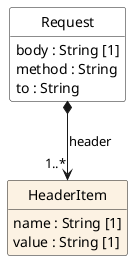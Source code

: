 @startuml
hide circle
hide methods
hide stereotype
show <<Enumeration>> stereotype
skinparam class {
   BackgroundColor<<Enumeration>> #E6F5F7
   BackgroundColor<<Ref>> #FFFFE0
   BackgroundColor<<Pivot>> #FFFFFFF
   BackgroundColor<<SimpleType>> #E2F0DA
   BackgroundColor #FCF2E3
}

class Request <<Pivot>> {
    body : String [1]
    method : String
    to : String
}

class HeaderItem  {
    name : String [1]
    value : String [1]
}

Request *-->  "1..*" HeaderItem : header

@enduml